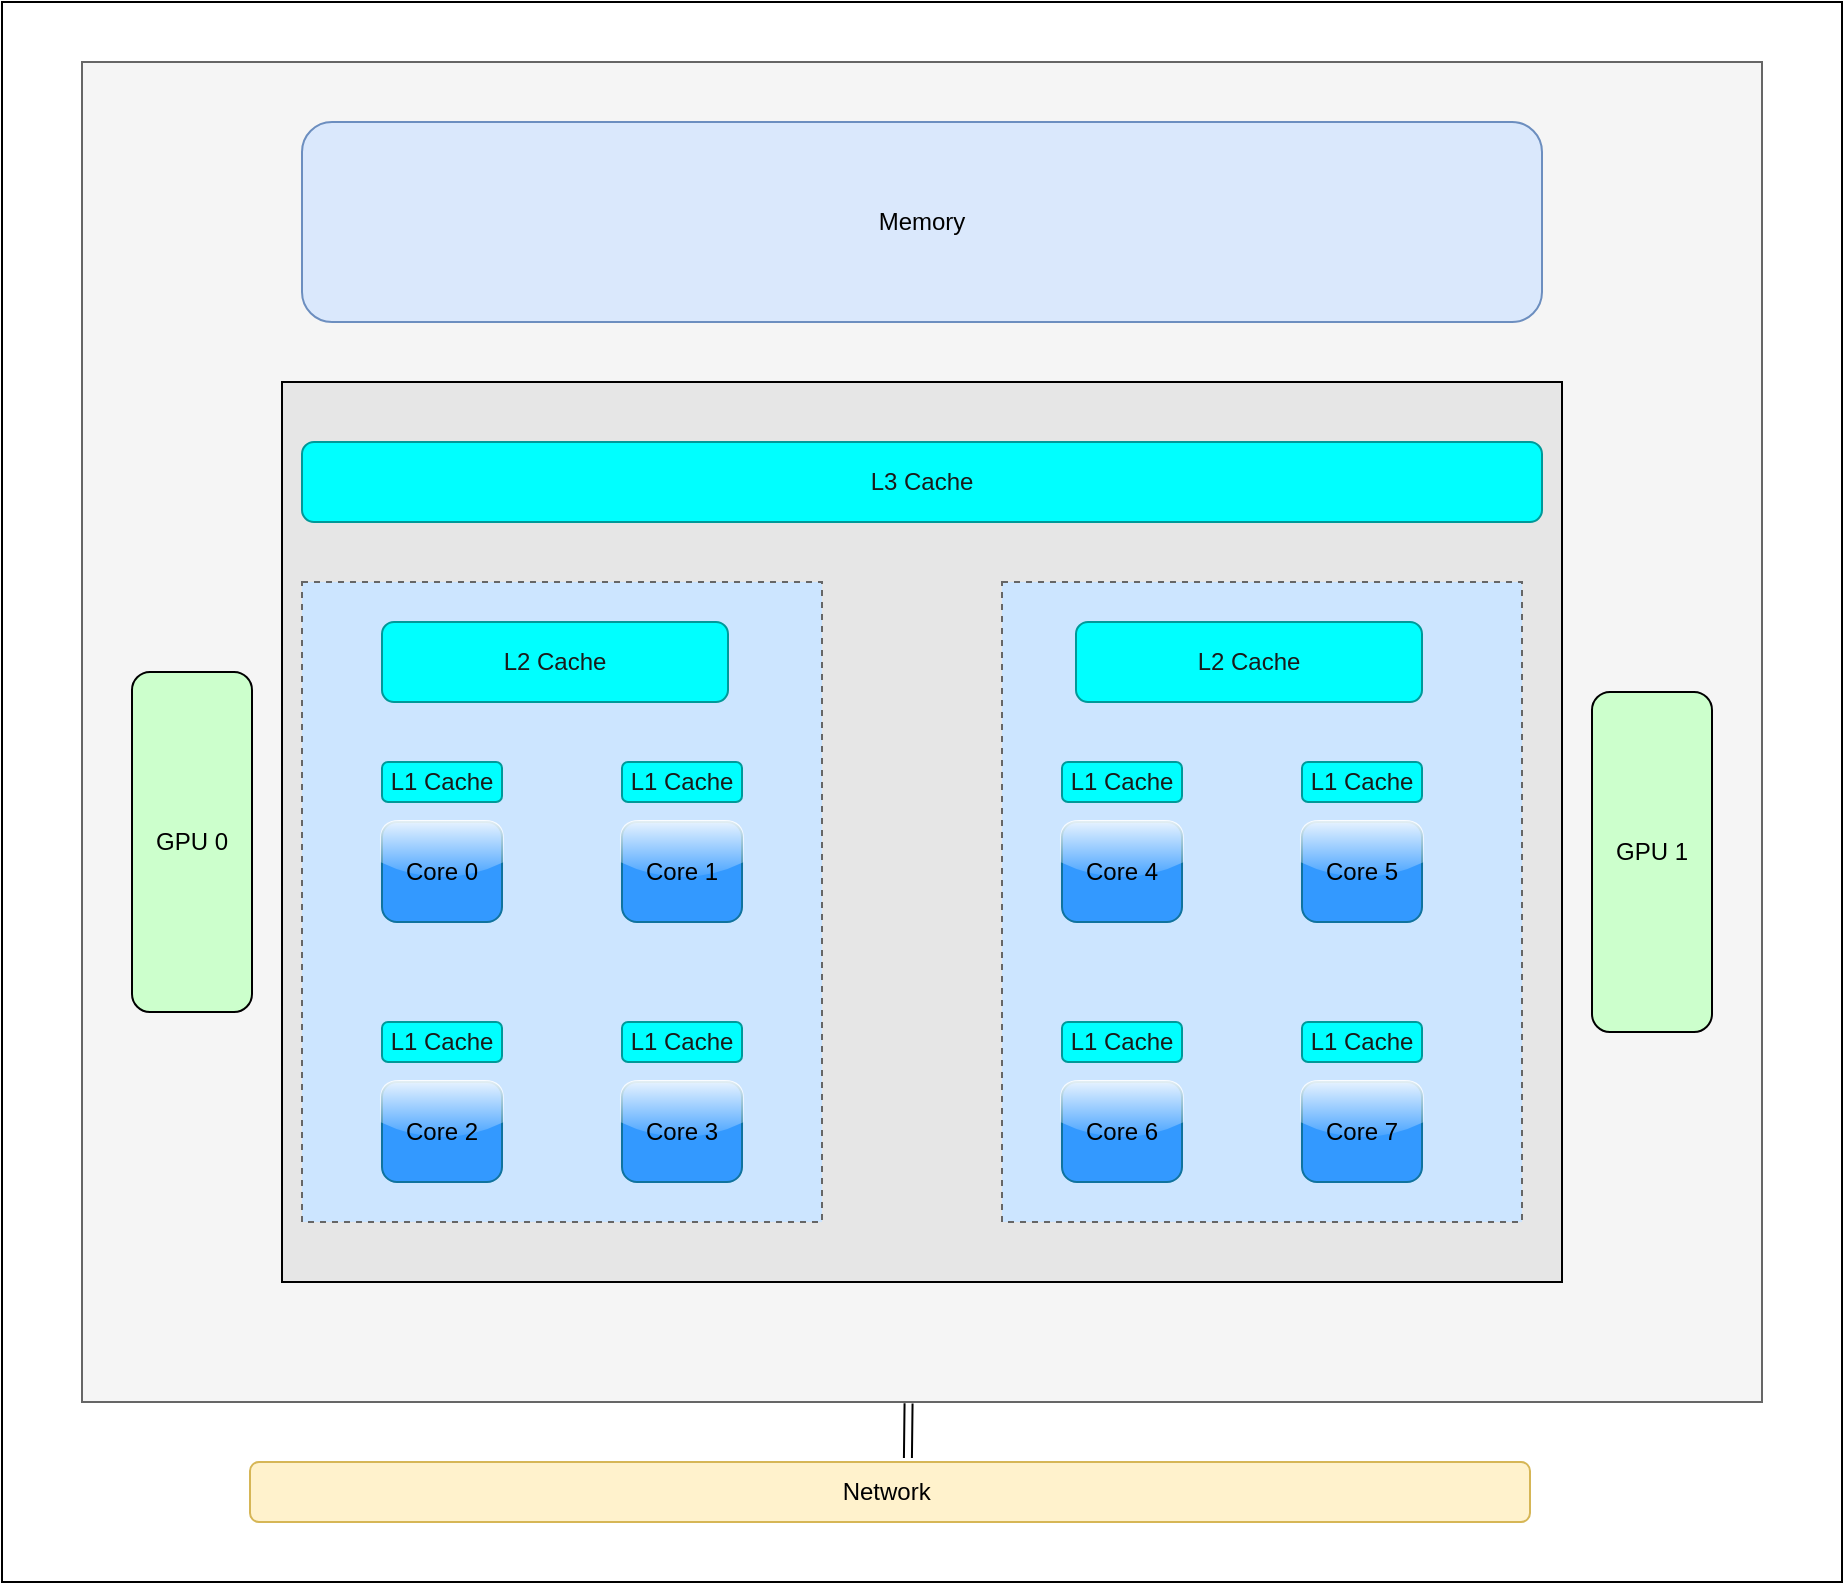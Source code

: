 <mxfile version="24.5.4" type="device">
  <diagram name="Page-1" id="JR2kuJdq1zbRZiOPOg9G">
    <mxGraphModel dx="3088" dy="1996" grid="1" gridSize="10" guides="1" tooltips="1" connect="1" arrows="1" fold="1" page="1" pageScale="1" pageWidth="827" pageHeight="1169" math="0" shadow="0">
      <root>
        <mxCell id="0" />
        <mxCell id="1" parent="0" />
        <mxCell id="3Fzgw3bwLbgeH6Izsh_8-56" value="" style="rounded=0;whiteSpace=wrap;html=1;" vertex="1" parent="1">
          <mxGeometry x="-870" y="-290" width="920" height="790" as="geometry" />
        </mxCell>
        <mxCell id="3Fzgw3bwLbgeH6Izsh_8-53" value="" style="rounded=0;whiteSpace=wrap;html=1;fillColor=#f5f5f5;fontColor=#333333;strokeColor=#666666;" vertex="1" parent="1">
          <mxGeometry x="-830" y="-260" width="840" height="670" as="geometry" />
        </mxCell>
        <mxCell id="3Fzgw3bwLbgeH6Izsh_8-52" value="" style="rounded=0;whiteSpace=wrap;html=1;fillColor=#E6E6E6;" vertex="1" parent="1">
          <mxGeometry x="-730" y="-100" width="640" height="450" as="geometry" />
        </mxCell>
        <mxCell id="3Fzgw3bwLbgeH6Izsh_8-38" value="" style="rounded=0;whiteSpace=wrap;html=1;dashed=1;fillColor=#CCE5FF;fontColor=#333333;strokeColor=#666666;" vertex="1" parent="1">
          <mxGeometry x="-370" width="260" height="320" as="geometry" />
        </mxCell>
        <mxCell id="3Fzgw3bwLbgeH6Izsh_8-37" value="" style="rounded=0;whiteSpace=wrap;html=1;dashed=1;fillColor=#CCE5FF;fontColor=#333333;strokeColor=#666666;" vertex="1" parent="1">
          <mxGeometry x="-720" width="260" height="320" as="geometry" />
        </mxCell>
        <mxCell id="3Fzgw3bwLbgeH6Izsh_8-2" value="Core 0" style="rounded=1;whiteSpace=wrap;html=1;fillColor=#3399FF;strokeColor=#10739e;glass=1;" vertex="1" parent="1">
          <mxGeometry x="-680" y="120" width="60" height="50" as="geometry" />
        </mxCell>
        <mxCell id="3Fzgw3bwLbgeH6Izsh_8-3" value="&lt;font color=&quot;#1a1a1a&quot;&gt;L3 Cache&lt;/font&gt;" style="rounded=1;whiteSpace=wrap;html=1;fillColor=#00FFFF;strokeColor=#009999;fontColor=#ffffff;" vertex="1" parent="1">
          <mxGeometry x="-720" y="-70" width="620" height="40" as="geometry" />
        </mxCell>
        <mxCell id="3Fzgw3bwLbgeH6Izsh_8-12" value="L1 Cache" style="rounded=1;whiteSpace=wrap;html=1;fillColor=#00FFFF;strokeColor=#009999;fontColor=#1A1A1A;gradientColor=none;fillStyle=solid;" vertex="1" parent="1">
          <mxGeometry x="-680" y="90" width="60" height="20" as="geometry" />
        </mxCell>
        <mxCell id="3Fzgw3bwLbgeH6Izsh_8-21" value="Core 2" style="rounded=1;whiteSpace=wrap;html=1;fillColor=#3399FF;strokeColor=#10739e;glass=1;" vertex="1" parent="1">
          <mxGeometry x="-680" y="250" width="60" height="50" as="geometry" />
        </mxCell>
        <mxCell id="3Fzgw3bwLbgeH6Izsh_8-22" value="L1 Cache" style="rounded=1;whiteSpace=wrap;html=1;fillColor=#00FFFF;strokeColor=#009999;fontColor=#1A1A1A;gradientColor=none;fillStyle=solid;" vertex="1" parent="1">
          <mxGeometry x="-680" y="220" width="60" height="20" as="geometry" />
        </mxCell>
        <mxCell id="3Fzgw3bwLbgeH6Izsh_8-23" value="Core 1" style="rounded=1;whiteSpace=wrap;html=1;fillColor=#3399FF;strokeColor=#10739e;glass=1;" vertex="1" parent="1">
          <mxGeometry x="-560" y="120" width="60" height="50" as="geometry" />
        </mxCell>
        <mxCell id="3Fzgw3bwLbgeH6Izsh_8-25" value="Core 3" style="rounded=1;whiteSpace=wrap;html=1;fillColor=#3399FF;strokeColor=#10739e;glass=1;" vertex="1" parent="1">
          <mxGeometry x="-560" y="250" width="60" height="50" as="geometry" />
        </mxCell>
        <mxCell id="3Fzgw3bwLbgeH6Izsh_8-26" value="L1 Cache" style="rounded=1;whiteSpace=wrap;html=1;fillColor=#00FFFF;strokeColor=#009999;fontColor=#1A1A1A;gradientColor=none;fillStyle=solid;" vertex="1" parent="1">
          <mxGeometry x="-560" y="220" width="60" height="20" as="geometry" />
        </mxCell>
        <mxCell id="3Fzgw3bwLbgeH6Izsh_8-27" value="Core 4" style="rounded=1;whiteSpace=wrap;html=1;fillColor=#3399FF;strokeColor=#10739e;glass=1;" vertex="1" parent="1">
          <mxGeometry x="-340" y="120" width="60" height="50" as="geometry" />
        </mxCell>
        <mxCell id="3Fzgw3bwLbgeH6Izsh_8-28" value="L1 Cache" style="rounded=1;whiteSpace=wrap;html=1;fillColor=#00FFFF;strokeColor=#009999;fontColor=#1A1A1A;gradientColor=none;fillStyle=solid;" vertex="1" parent="1">
          <mxGeometry x="-340" y="90" width="60" height="20" as="geometry" />
        </mxCell>
        <mxCell id="3Fzgw3bwLbgeH6Izsh_8-29" value="Core 6" style="rounded=1;whiteSpace=wrap;html=1;fillColor=#3399FF;strokeColor=#10739e;glass=1;" vertex="1" parent="1">
          <mxGeometry x="-340" y="250" width="60" height="50" as="geometry" />
        </mxCell>
        <mxCell id="3Fzgw3bwLbgeH6Izsh_8-30" value="L1 Cache" style="rounded=1;whiteSpace=wrap;html=1;fillColor=#00FFFF;strokeColor=#009999;fontColor=#1A1A1A;gradientColor=none;fillStyle=solid;" vertex="1" parent="1">
          <mxGeometry x="-340" y="220" width="60" height="20" as="geometry" />
        </mxCell>
        <mxCell id="3Fzgw3bwLbgeH6Izsh_8-31" value="Core 5" style="rounded=1;whiteSpace=wrap;html=1;fillColor=#3399FF;strokeColor=#10739e;glass=1;" vertex="1" parent="1">
          <mxGeometry x="-220" y="120" width="60" height="50" as="geometry" />
        </mxCell>
        <mxCell id="3Fzgw3bwLbgeH6Izsh_8-32" value="L1 Cache" style="rounded=1;whiteSpace=wrap;html=1;fillColor=#00FFFF;strokeColor=#009999;fontColor=#1A1A1A;gradientColor=none;fillStyle=solid;" vertex="1" parent="1">
          <mxGeometry x="-220" y="90" width="60" height="20" as="geometry" />
        </mxCell>
        <mxCell id="3Fzgw3bwLbgeH6Izsh_8-33" value="Core 7" style="rounded=1;whiteSpace=wrap;html=1;fillColor=#3399FF;strokeColor=#10739e;glass=1;" vertex="1" parent="1">
          <mxGeometry x="-220" y="250" width="60" height="50" as="geometry" />
        </mxCell>
        <mxCell id="3Fzgw3bwLbgeH6Izsh_8-34" value="L1 Cache" style="rounded=1;whiteSpace=wrap;html=1;fillColor=#00FFFF;strokeColor=#009999;fontColor=#1A1A1A;gradientColor=none;fillStyle=solid;" vertex="1" parent="1">
          <mxGeometry x="-220" y="220" width="60" height="20" as="geometry" />
        </mxCell>
        <mxCell id="3Fzgw3bwLbgeH6Izsh_8-36" value="L1 Cache" style="rounded=1;whiteSpace=wrap;html=1;fillColor=#00FFFF;strokeColor=#009999;fontColor=#1A1A1A;gradientColor=none;fillStyle=solid;" vertex="1" parent="1">
          <mxGeometry x="-560" y="90" width="60" height="20" as="geometry" />
        </mxCell>
        <mxCell id="3Fzgw3bwLbgeH6Izsh_8-41" value="Memory" style="rounded=1;whiteSpace=wrap;html=1;fillColor=#dae8fc;strokeColor=#6c8ebf;" vertex="1" parent="1">
          <mxGeometry x="-720" y="-230" width="620" height="100" as="geometry" />
        </mxCell>
        <mxCell id="3Fzgw3bwLbgeH6Izsh_8-43" value="" style="rounded=1;whiteSpace=wrap;html=1;fontColor=#99FF99;fillColor=#CCFFCC;rotation=90;" vertex="1" parent="1">
          <mxGeometry x="-860" y="100" width="170" height="60" as="geometry" />
        </mxCell>
        <mxCell id="3Fzgw3bwLbgeH6Izsh_8-44" value="" style="rounded=1;whiteSpace=wrap;html=1;fontColor=#99FF99;fillColor=#CCFFCC;rotation=90;" vertex="1" parent="1">
          <mxGeometry x="-130" y="110" width="170" height="60" as="geometry" />
        </mxCell>
        <mxCell id="3Fzgw3bwLbgeH6Izsh_8-45" value="GPU 0" style="text;html=1;align=center;verticalAlign=middle;whiteSpace=wrap;rounded=1;" vertex="1" parent="1">
          <mxGeometry x="-805" y="115" width="60" height="30" as="geometry" />
        </mxCell>
        <mxCell id="3Fzgw3bwLbgeH6Izsh_8-46" value="GPU 1" style="text;html=1;align=center;verticalAlign=middle;whiteSpace=wrap;rounded=0;" vertex="1" parent="1">
          <mxGeometry x="-75" y="120" width="60" height="30" as="geometry" />
        </mxCell>
        <mxCell id="3Fzgw3bwLbgeH6Izsh_8-49" value="&lt;font color=&quot;#1a1a1a&quot;&gt;L2 Cache&lt;/font&gt;" style="rounded=1;whiteSpace=wrap;html=1;fillColor=#00FFFF;strokeColor=#009999;fontColor=#ffffff;" vertex="1" parent="1">
          <mxGeometry x="-680" y="20" width="173" height="40" as="geometry" />
        </mxCell>
        <mxCell id="3Fzgw3bwLbgeH6Izsh_8-50" value="&lt;font color=&quot;#1a1a1a&quot;&gt;L2 Cache&lt;/font&gt;" style="rounded=1;whiteSpace=wrap;html=1;fillColor=#00FFFF;strokeColor=#009999;fontColor=#ffffff;" vertex="1" parent="1">
          <mxGeometry x="-333" y="20" width="173" height="40" as="geometry" />
        </mxCell>
        <mxCell id="3Fzgw3bwLbgeH6Izsh_8-51" value="Network&amp;nbsp;" style="rounded=1;whiteSpace=wrap;html=1;fillColor=#fff2cc;strokeColor=#d6b656;" vertex="1" parent="1">
          <mxGeometry x="-746" y="440" width="640" height="30" as="geometry" />
        </mxCell>
        <mxCell id="3Fzgw3bwLbgeH6Izsh_8-55" value="" style="shape=link;html=1;rounded=0;entryX=0.514;entryY=-0.067;entryDx=0;entryDy=0;exitX=0.492;exitY=1.001;exitDx=0;exitDy=0;exitPerimeter=0;entryPerimeter=0;" edge="1" parent="1" source="3Fzgw3bwLbgeH6Izsh_8-53" target="3Fzgw3bwLbgeH6Izsh_8-51">
          <mxGeometry width="100" relative="1" as="geometry">
            <mxPoint x="-413" y="430" as="sourcePoint" />
            <mxPoint x="-313" y="430" as="targetPoint" />
          </mxGeometry>
        </mxCell>
      </root>
    </mxGraphModel>
  </diagram>
</mxfile>
